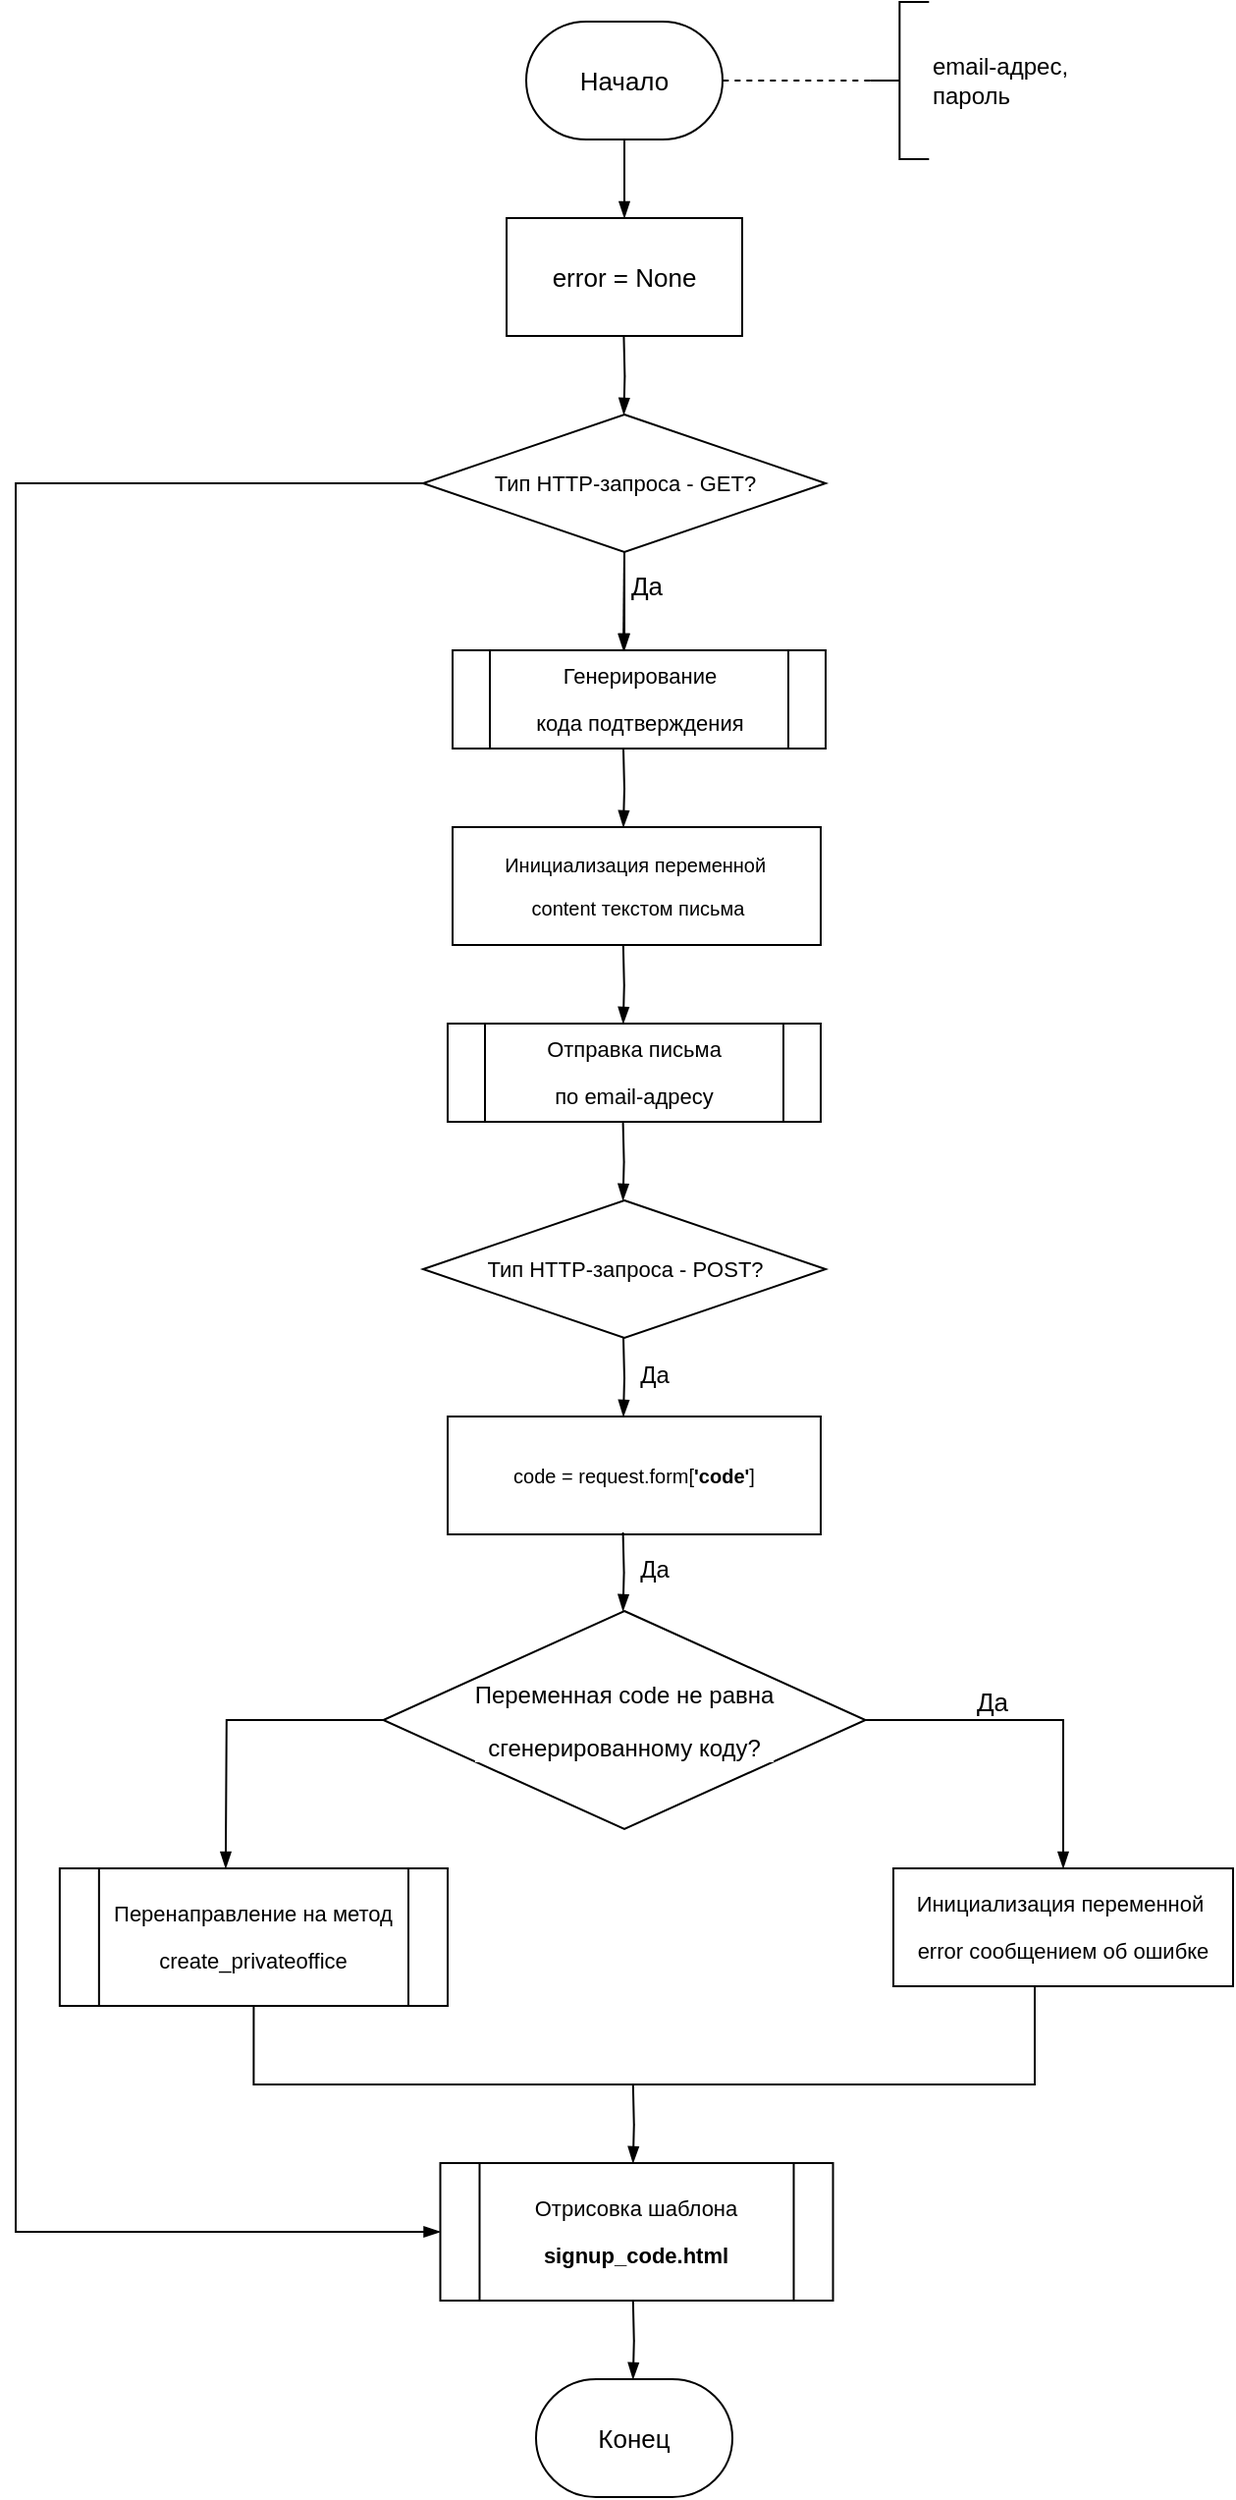 <mxfile version="15.5.9" type="device"><diagram id="N2-gKnrkmjZHckDnGFzE" name="Page-2"><mxGraphModel dx="1291" dy="839" grid="1" gridSize="10" guides="1" tooltips="1" connect="1" arrows="1" fold="1" page="1" pageScale="1" pageWidth="827" pageHeight="1169" math="0" shadow="0"><root><mxCell id="wqiJcw-nFPz-rdPuCyC8-0"/><mxCell id="wqiJcw-nFPz-rdPuCyC8-1" parent="wqiJcw-nFPz-rdPuCyC8-0"/><mxCell id="wqiJcw-nFPz-rdPuCyC8-2" style="edgeStyle=orthogonalEdgeStyle;rounded=0;orthogonalLoop=1;jettySize=auto;html=1;exitX=0.5;exitY=1;exitDx=0;exitDy=0;exitPerimeter=0;fontFamily=Helvetica;fontSize=13;endArrow=blockThin;endFill=1;startArrow=none;startFill=0;" edge="1" parent="wqiJcw-nFPz-rdPuCyC8-1" source="wqiJcw-nFPz-rdPuCyC8-3" target="wqiJcw-nFPz-rdPuCyC8-4"><mxGeometry relative="1" as="geometry"/></mxCell><mxCell id="wqiJcw-nFPz-rdPuCyC8-3" value="Начало" style="strokeWidth=1;html=1;shape=mxgraph.flowchart.terminator;whiteSpace=wrap;fontFamily=Helvetica;fontSize=13;" vertex="1" parent="wqiJcw-nFPz-rdPuCyC8-1"><mxGeometry x="640" y="360" width="100" height="60" as="geometry"/></mxCell><mxCell id="wqiJcw-nFPz-rdPuCyC8-4" value="error = None" style="rounded=0;whiteSpace=wrap;html=1;fontFamily=Helvetica;fontSize=13;" vertex="1" parent="wqiJcw-nFPz-rdPuCyC8-1"><mxGeometry x="630" y="460" width="120" height="60" as="geometry"/></mxCell><mxCell id="wqiJcw-nFPz-rdPuCyC8-5" value="" style="edgeStyle=orthogonalEdgeStyle;rounded=0;orthogonalLoop=1;jettySize=auto;html=1;fontFamily=Helvetica;fontSize=11;fontColor=#000000;startArrow=none;startFill=0;endArrow=blockThin;endFill=1;" edge="1" parent="wqiJcw-nFPz-rdPuCyC8-1" source="wqiJcw-nFPz-rdPuCyC8-7"><mxGeometry relative="1" as="geometry"><mxPoint x="690" y="680" as="targetPoint"/></mxGeometry></mxCell><mxCell id="wqiJcw-nFPz-rdPuCyC8-6" style="edgeStyle=orthogonalEdgeStyle;rounded=0;orthogonalLoop=1;jettySize=auto;html=1;fontFamily=Helvetica;fontSize=11;fontColor=#000000;startArrow=none;startFill=0;endArrow=blockThin;endFill=1;entryX=0;entryY=0.5;entryDx=0;entryDy=0;" edge="1" parent="wqiJcw-nFPz-rdPuCyC8-1" source="wqiJcw-nFPz-rdPuCyC8-7" target="wqiJcw-nFPz-rdPuCyC8-22"><mxGeometry relative="1" as="geometry"><mxPoint x="540" y="1255" as="targetPoint"/><Array as="points"><mxPoint x="380" y="595"/><mxPoint x="380" y="1485"/></Array></mxGeometry></mxCell><mxCell id="wqiJcw-nFPz-rdPuCyC8-7" value="&lt;pre style=&quot;background-color: rgb(255 , 255 , 255) ; font-size: 11px&quot;&gt;&lt;pre&gt;&lt;font face=&quot;Helvetica&quot;&gt;Тип HTTP-запроса - GET?&lt;/font&gt;&lt;/pre&gt;&lt;/pre&gt;" style="rhombus;whiteSpace=wrap;html=1;fontFamily=Helvetica;fontSize=13;strokeWidth=1;" vertex="1" parent="wqiJcw-nFPz-rdPuCyC8-1"><mxGeometry x="587.5" y="560" width="205" height="70" as="geometry"/></mxCell><mxCell id="wqiJcw-nFPz-rdPuCyC8-8" style="edgeStyle=orthogonalEdgeStyle;rounded=0;orthogonalLoop=1;jettySize=auto;html=1;exitX=0.5;exitY=1;exitDx=0;exitDy=0;fontFamily=Helvetica;fontSize=13;endArrow=blockThin;endFill=1;startArrow=none;startFill=0;" edge="1" parent="wqiJcw-nFPz-rdPuCyC8-1" source="wqiJcw-nFPz-rdPuCyC8-7"><mxGeometry relative="1" as="geometry"><mxPoint x="689.5" y="650" as="sourcePoint"/><mxPoint x="689.5" y="680" as="targetPoint"/></mxGeometry></mxCell><mxCell id="wqiJcw-nFPz-rdPuCyC8-9" value="Да" style="edgeLabel;html=1;align=center;verticalAlign=middle;resizable=0;points=[];fontSize=13;fontFamily=Helvetica;fontColor=#000000;" vertex="1" connectable="0" parent="wqiJcw-nFPz-rdPuCyC8-8"><mxGeometry x="-0.333" y="3" relative="1" as="geometry"><mxPoint x="8" as="offset"/></mxGeometry></mxCell><mxCell id="wqiJcw-nFPz-rdPuCyC8-11" style="edgeStyle=orthogonalEdgeStyle;rounded=0;orthogonalLoop=1;jettySize=auto;html=1;exitX=0.5;exitY=1;exitDx=0;exitDy=0;exitPerimeter=0;fontFamily=Helvetica;fontSize=13;endArrow=blockThin;endFill=1;startArrow=none;startFill=0;" edge="1" parent="wqiJcw-nFPz-rdPuCyC8-1"><mxGeometry relative="1" as="geometry"><mxPoint x="689.71" y="520" as="sourcePoint"/><mxPoint x="689.71" y="560" as="targetPoint"/></mxGeometry></mxCell><mxCell id="wqiJcw-nFPz-rdPuCyC8-13" style="edgeStyle=orthogonalEdgeStyle;rounded=0;orthogonalLoop=1;jettySize=auto;html=1;exitX=0.5;exitY=1;exitDx=0;exitDy=0;exitPerimeter=0;fontFamily=Helvetica;fontSize=13;endArrow=blockThin;endFill=1;startArrow=none;startFill=0;" edge="1" parent="wqiJcw-nFPz-rdPuCyC8-1"><mxGeometry relative="1" as="geometry"><mxPoint x="689.49" y="730" as="sourcePoint"/><mxPoint x="689.49" y="770" as="targetPoint"/></mxGeometry></mxCell><mxCell id="wqiJcw-nFPz-rdPuCyC8-14" style="edgeStyle=orthogonalEdgeStyle;rounded=0;orthogonalLoop=1;jettySize=auto;html=1;exitX=0.5;exitY=1;exitDx=0;exitDy=0;exitPerimeter=0;fontFamily=Helvetica;fontSize=13;endArrow=blockThin;endFill=1;startArrow=none;startFill=0;" edge="1" parent="wqiJcw-nFPz-rdPuCyC8-1"><mxGeometry relative="1" as="geometry"><mxPoint x="689.41" y="830" as="sourcePoint"/><mxPoint x="689.41" y="870" as="targetPoint"/></mxGeometry></mxCell><mxCell id="8d6QY74CSSog7vcO8KR_-1" style="edgeStyle=orthogonalEdgeStyle;rounded=0;orthogonalLoop=1;jettySize=auto;html=1;fontFamily=Helvetica;fontSize=10;fontColor=#000000;startArrow=none;startFill=0;endArrow=blockThin;endFill=1;exitX=0;exitY=0.5;exitDx=0;exitDy=0;" edge="1" parent="wqiJcw-nFPz-rdPuCyC8-1" source="wqiJcw-nFPz-rdPuCyC8-16"><mxGeometry relative="1" as="geometry"><mxPoint x="486.941" y="1300" as="targetPoint"/></mxGeometry></mxCell><mxCell id="wqiJcw-nFPz-rdPuCyC8-16" value="&lt;pre style=&quot;background-color: rgb(255 , 255 , 255) ; font-size: 10px&quot;&gt;&lt;pre&gt;&lt;pre style=&quot;font-size: 12px&quot;&gt;&lt;pre&gt;&lt;font face=&quot;Helvetica&quot;&gt;Переменная code не равна&lt;/font&gt;&lt;/pre&gt;&lt;pre&gt;&lt;font face=&quot;Helvetica&quot;&gt;сгенерированному коду?&lt;/font&gt;&lt;/pre&gt;&lt;/pre&gt;&lt;/pre&gt;&lt;/pre&gt;" style="rhombus;whiteSpace=wrap;html=1;fontFamily=Helvetica;fontSize=13;strokeWidth=1;" vertex="1" parent="wqiJcw-nFPz-rdPuCyC8-1"><mxGeometry x="567.22" y="1169" width="245.56" height="111" as="geometry"/></mxCell><mxCell id="wqiJcw-nFPz-rdPuCyC8-17" style="edgeStyle=orthogonalEdgeStyle;rounded=0;orthogonalLoop=1;jettySize=auto;html=1;exitX=1;exitY=0.5;exitDx=0;exitDy=0;fontFamily=Helvetica;fontSize=13;endArrow=blockThin;endFill=1;startArrow=none;startFill=0;entryX=0.5;entryY=0;entryDx=0;entryDy=0;" edge="1" parent="wqiJcw-nFPz-rdPuCyC8-1" source="wqiJcw-nFPz-rdPuCyC8-16" target="wqiJcw-nFPz-rdPuCyC8-19"><mxGeometry relative="1" as="geometry"><mxPoint x="864.43" y="1210" as="sourcePoint"/><mxPoint x="864.43" y="1250" as="targetPoint"/></mxGeometry></mxCell><mxCell id="wqiJcw-nFPz-rdPuCyC8-18" value="&lt;font style=&quot;font-size: 13px&quot;&gt;Да&lt;/font&gt;" style="edgeLabel;html=1;align=center;verticalAlign=middle;resizable=0;points=[];fontSize=11;fontFamily=Helvetica;fontColor=#000000;" vertex="1" connectable="0" parent="wqiJcw-nFPz-rdPuCyC8-17"><mxGeometry x="-0.244" y="3" relative="1" as="geometry"><mxPoint x="-3" y="-7" as="offset"/></mxGeometry></mxCell><mxCell id="wqiJcw-nFPz-rdPuCyC8-19" value="&lt;pre style=&quot;font-size: 11px ; background-color: rgb(255 , 255 , 255)&quot;&gt;&lt;pre&gt;&lt;font face=&quot;Helvetica&quot; style=&quot;font-size: 11px&quot;&gt;Инициализация переменной &lt;/font&gt;&lt;/pre&gt;&lt;pre&gt;&lt;font face=&quot;Helvetica&quot; style=&quot;font-size: 11px&quot;&gt;error сообщением об ошибке&lt;/font&gt;&lt;/pre&gt;&lt;/pre&gt;" style="rounded=0;whiteSpace=wrap;html=1;fontFamily=Helvetica;fontSize=13;" vertex="1" parent="wqiJcw-nFPz-rdPuCyC8-1"><mxGeometry x="827" y="1300" width="173" height="60" as="geometry"/></mxCell><mxCell id="wqiJcw-nFPz-rdPuCyC8-21" style="edgeStyle=orthogonalEdgeStyle;rounded=0;orthogonalLoop=1;jettySize=auto;html=1;exitX=0.5;exitY=1;exitDx=0;exitDy=0;fontFamily=Helvetica;fontSize=13;endArrow=none;endFill=0;startArrow=none;startFill=0;entryX=0.5;entryY=1;entryDx=0;entryDy=0;" edge="1" parent="wqiJcw-nFPz-rdPuCyC8-1" source="wqiJcw-nFPz-rdPuCyC8-19" target="wqiJcw-nFPz-rdPuCyC8-23"><mxGeometry relative="1" as="geometry"><mxPoint x="896.66" y="1410.0" as="sourcePoint"/><mxPoint x="896.66" y="1450.0" as="targetPoint"/><Array as="points"><mxPoint x="899" y="1410"/><mxPoint x="501" y="1410"/></Array></mxGeometry></mxCell><mxCell id="wqiJcw-nFPz-rdPuCyC8-22" value="&lt;pre style=&quot;background-color: rgb(255 , 255 , 255) ; font-size: 11px&quot;&gt;&lt;pre&gt;&lt;pre&gt;&lt;pre&gt;&lt;font face=&quot;Helvetica&quot;&gt;Отрисовка шаблона&lt;/font&gt;&lt;/pre&gt;&lt;pre&gt;&lt;span style=&quot;font-weight: bold&quot;&gt;&lt;font face=&quot;Helvetica&quot;&gt;signup_code.html&lt;/font&gt;&lt;/span&gt;&lt;/pre&gt;&lt;/pre&gt;&lt;/pre&gt;&lt;/pre&gt;" style="shape=process;whiteSpace=wrap;html=1;backgroundOutline=1;fontFamily=Helvetica;fontSize=13;fontColor=#000000;strokeWidth=1;" vertex="1" parent="wqiJcw-nFPz-rdPuCyC8-1"><mxGeometry x="596.25" y="1450" width="200" height="70" as="geometry"/></mxCell><mxCell id="wqiJcw-nFPz-rdPuCyC8-23" value="&lt;pre style=&quot;background-color: rgb(255 , 255 , 255) ; font-size: 11px&quot;&gt;&lt;pre&gt;&lt;pre&gt;&lt;pre&gt;&lt;pre&gt;&lt;font face=&quot;Helvetica&quot;&gt;Перенаправление на метод&lt;/font&gt;&lt;/pre&gt;&lt;pre&gt;&lt;font face=&quot;Helvetica&quot;&gt;create_privateoffice&lt;/font&gt;&lt;/pre&gt;&lt;/pre&gt;&lt;/pre&gt;&lt;/pre&gt;&lt;/pre&gt;" style="shape=process;whiteSpace=wrap;html=1;backgroundOutline=1;fontFamily=Helvetica;fontSize=13;fontColor=#000000;strokeWidth=1;" vertex="1" parent="wqiJcw-nFPz-rdPuCyC8-1"><mxGeometry x="402.43" y="1300" width="197.57" height="70" as="geometry"/></mxCell><mxCell id="wqiJcw-nFPz-rdPuCyC8-24" style="edgeStyle=orthogonalEdgeStyle;rounded=0;orthogonalLoop=1;jettySize=auto;html=1;exitX=0.5;exitY=1;exitDx=0;exitDy=0;exitPerimeter=0;fontFamily=Helvetica;fontSize=13;endArrow=blockThin;endFill=1;startArrow=none;startFill=0;" edge="1" parent="wqiJcw-nFPz-rdPuCyC8-1"><mxGeometry relative="1" as="geometry"><mxPoint x="694.41" y="1410.0" as="sourcePoint"/><mxPoint x="694.41" y="1450.0" as="targetPoint"/></mxGeometry></mxCell><mxCell id="wqiJcw-nFPz-rdPuCyC8-25" style="edgeStyle=orthogonalEdgeStyle;rounded=0;orthogonalLoop=1;jettySize=auto;html=1;exitX=0.5;exitY=1;exitDx=0;exitDy=0;exitPerimeter=0;fontFamily=Helvetica;fontSize=13;endArrow=blockThin;endFill=1;startArrow=none;startFill=0;" edge="1" parent="wqiJcw-nFPz-rdPuCyC8-1"><mxGeometry relative="1" as="geometry"><mxPoint x="694.41" y="1520.0" as="sourcePoint"/><mxPoint x="694.41" y="1560.0" as="targetPoint"/></mxGeometry></mxCell><mxCell id="wqiJcw-nFPz-rdPuCyC8-26" value="Конец" style="strokeWidth=1;html=1;shape=mxgraph.flowchart.terminator;whiteSpace=wrap;fontFamily=Helvetica;fontSize=13;" vertex="1" parent="wqiJcw-nFPz-rdPuCyC8-1"><mxGeometry x="645" y="1560" width="100" height="60" as="geometry"/></mxCell><mxCell id="BqwqaEP38Bwqc-SnbZ6h-0" value="&lt;pre style=&quot;background-color: rgb(255 , 255 , 255)&quot;&gt;&lt;pre&gt;&lt;font face=&quot;Helvetica&quot;&gt;Генерирование&lt;/font&gt;&lt;/pre&gt;&lt;pre&gt;&lt;font face=&quot;Helvetica&quot;&gt;кода подтверждения&lt;/font&gt;&lt;/pre&gt;&lt;/pre&gt;" style="shape=process;whiteSpace=wrap;html=1;backgroundOutline=1;fontFamily=Helvetica;fontSize=11;fontColor=#000000;strokeWidth=1;" vertex="1" parent="wqiJcw-nFPz-rdPuCyC8-1"><mxGeometry x="602.5" y="680" width="190" height="50" as="geometry"/></mxCell><mxCell id="BqwqaEP38Bwqc-SnbZ6h-1" value="&lt;pre style=&quot;font-size: 10px ; background-color: rgb(255 , 255 , 255)&quot;&gt;&lt;pre&gt;&lt;font face=&quot;Helvetica&quot;&gt;Инициализация переменной &lt;/font&gt;&lt;/pre&gt;&lt;pre&gt;&lt;font face=&quot;Helvetica&quot;&gt;content текстом письма&lt;/font&gt;&lt;/pre&gt;&lt;/pre&gt;" style="rounded=0;whiteSpace=wrap;html=1;fontFamily=Helvetica;fontSize=13;" vertex="1" parent="wqiJcw-nFPz-rdPuCyC8-1"><mxGeometry x="602.5" y="770" width="187.5" height="60" as="geometry"/></mxCell><mxCell id="BqwqaEP38Bwqc-SnbZ6h-2" value="&lt;pre style=&quot;background-color: rgb(255 , 255 , 255)&quot;&gt;&lt;pre&gt;&lt;font face=&quot;Helvetica&quot;&gt;Отправка письма&lt;/font&gt;&lt;/pre&gt;&lt;pre&gt;&lt;font face=&quot;Helvetica&quot;&gt;по email-адресу&lt;/font&gt;&lt;/pre&gt;&lt;/pre&gt;" style="shape=process;whiteSpace=wrap;html=1;backgroundOutline=1;fontFamily=Helvetica;fontSize=11;fontColor=#000000;strokeWidth=1;" vertex="1" parent="wqiJcw-nFPz-rdPuCyC8-1"><mxGeometry x="600" y="870" width="190" height="50" as="geometry"/></mxCell><mxCell id="BqwqaEP38Bwqc-SnbZ6h-4" style="edgeStyle=orthogonalEdgeStyle;rounded=0;orthogonalLoop=1;jettySize=auto;html=1;entryX=1;entryY=0.5;entryDx=0;entryDy=0;entryPerimeter=0;fontFamily=Helvetica;fontSize=10;fontColor=#000000;startArrow=none;startFill=0;endArrow=none;endFill=0;dashed=1;" edge="1" parent="wqiJcw-nFPz-rdPuCyC8-1" source="BqwqaEP38Bwqc-SnbZ6h-3" target="wqiJcw-nFPz-rdPuCyC8-3"><mxGeometry relative="1" as="geometry"/></mxCell><mxCell id="BqwqaEP38Bwqc-SnbZ6h-3" value="&lt;font style=&quot;font-size: 12px&quot;&gt;email-адрес,&amp;nbsp;&lt;br&gt;пароль&lt;/font&gt;" style="strokeWidth=1;html=1;shape=mxgraph.flowchart.annotation_2;align=left;labelPosition=right;pointerEvents=1;fontFamily=Helvetica;fontSize=10;fontColor=#000000;" vertex="1" parent="wqiJcw-nFPz-rdPuCyC8-1"><mxGeometry x="815.16" y="350" width="30" height="80" as="geometry"/></mxCell><mxCell id="BqwqaEP38Bwqc-SnbZ6h-5" style="edgeStyle=orthogonalEdgeStyle;rounded=0;orthogonalLoop=1;jettySize=auto;html=1;exitX=0.5;exitY=1;exitDx=0;exitDy=0;exitPerimeter=0;fontFamily=Helvetica;fontSize=13;endArrow=blockThin;endFill=1;startArrow=none;startFill=0;" edge="1" parent="wqiJcw-nFPz-rdPuCyC8-1"><mxGeometry relative="1" as="geometry"><mxPoint x="689.29" y="920" as="sourcePoint"/><mxPoint x="689.29" y="960" as="targetPoint"/></mxGeometry></mxCell><mxCell id="BqwqaEP38Bwqc-SnbZ6h-8" value="&lt;pre style=&quot;background-color: rgb(255 , 255 , 255) ; font-size: 11px&quot;&gt;&lt;pre&gt;&lt;font face=&quot;Helvetica&quot;&gt;Тип HTTP-запроса - POST?&lt;/font&gt;&lt;/pre&gt;&lt;/pre&gt;" style="rhombus;whiteSpace=wrap;html=1;fontFamily=Helvetica;fontSize=13;strokeWidth=1;" vertex="1" parent="wqiJcw-nFPz-rdPuCyC8-1"><mxGeometry x="587.5" y="960" width="205" height="70" as="geometry"/></mxCell><mxCell id="BqwqaEP38Bwqc-SnbZ6h-11" style="edgeStyle=orthogonalEdgeStyle;rounded=0;orthogonalLoop=1;jettySize=auto;html=1;exitX=0.5;exitY=1;exitDx=0;exitDy=0;exitPerimeter=0;fontFamily=Helvetica;fontSize=13;endArrow=blockThin;endFill=1;startArrow=none;startFill=0;" edge="1" parent="wqiJcw-nFPz-rdPuCyC8-1"><mxGeometry relative="1" as="geometry"><mxPoint x="689.5" y="1030" as="sourcePoint"/><mxPoint x="689.5" y="1070" as="targetPoint"/></mxGeometry></mxCell><mxCell id="BqwqaEP38Bwqc-SnbZ6h-12" value="Да" style="edgeLabel;html=1;align=center;verticalAlign=middle;resizable=0;points=[];fontSize=12;fontFamily=Helvetica;fontColor=#000000;" vertex="1" connectable="0" parent="BqwqaEP38Bwqc-SnbZ6h-11"><mxGeometry x="0.05" y="-2" relative="1" as="geometry"><mxPoint x="17" y="-1" as="offset"/></mxGeometry></mxCell><mxCell id="BqwqaEP38Bwqc-SnbZ6h-13" value="&lt;pre style=&quot;font-size: 10px ; background-color: rgb(255 , 255 , 255)&quot;&gt;&lt;pre&gt;&lt;pre&gt;&lt;font face=&quot;Helvetica&quot;&gt;code = request.form[&lt;span style=&quot;font-weight: bold&quot;&gt;'code'&lt;/span&gt;]&lt;/font&gt;&lt;/pre&gt;&lt;/pre&gt;&lt;/pre&gt;" style="rounded=0;whiteSpace=wrap;html=1;fontFamily=Helvetica;fontSize=13;" vertex="1" parent="wqiJcw-nFPz-rdPuCyC8-1"><mxGeometry x="600" y="1070" width="190" height="60" as="geometry"/></mxCell><mxCell id="BqwqaEP38Bwqc-SnbZ6h-14" style="edgeStyle=orthogonalEdgeStyle;rounded=0;orthogonalLoop=1;jettySize=auto;html=1;exitX=0.5;exitY=1;exitDx=0;exitDy=0;exitPerimeter=0;fontFamily=Helvetica;fontSize=13;endArrow=blockThin;endFill=1;startArrow=none;startFill=0;" edge="1" parent="wqiJcw-nFPz-rdPuCyC8-1"><mxGeometry relative="1" as="geometry"><mxPoint x="689.29" y="1129" as="sourcePoint"/><mxPoint x="689.29" y="1169" as="targetPoint"/></mxGeometry></mxCell><mxCell id="BqwqaEP38Bwqc-SnbZ6h-15" value="Да" style="edgeLabel;html=1;align=center;verticalAlign=middle;resizable=0;points=[];fontSize=12;fontFamily=Helvetica;fontColor=#000000;" vertex="1" connectable="0" parent="BqwqaEP38Bwqc-SnbZ6h-14"><mxGeometry x="0.05" y="-2" relative="1" as="geometry"><mxPoint x="17" y="-1" as="offset"/></mxGeometry></mxCell></root></mxGraphModel></diagram></mxfile>